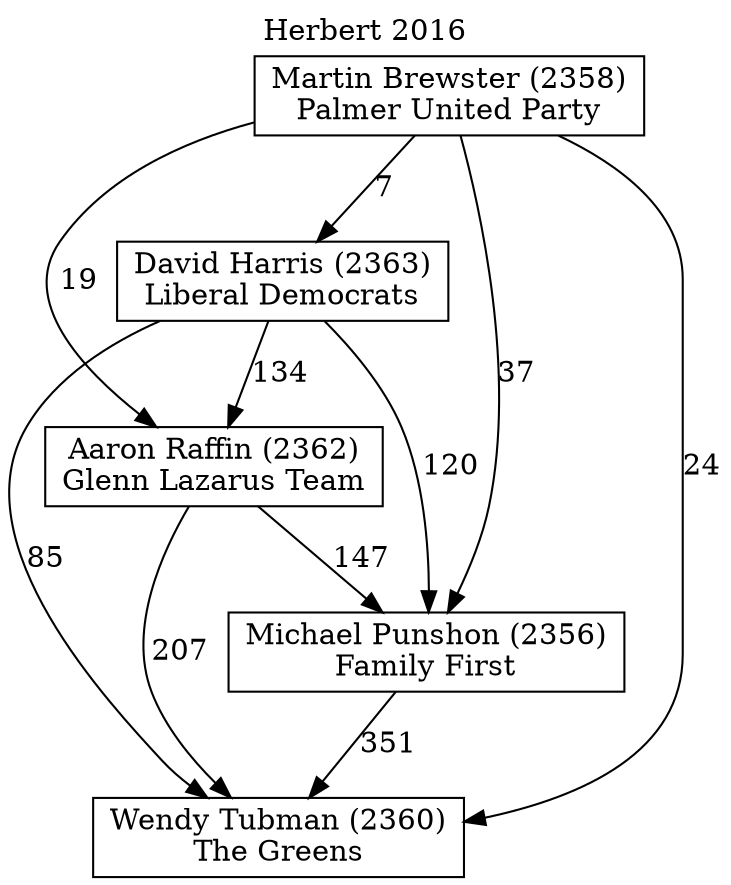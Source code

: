 // House preference flow
digraph "Wendy Tubman (2360)_Herbert_2016" {
	graph [label="Herbert 2016" labelloc=t mclimit=10]
	node [shape=box]
	"Wendy Tubman (2360)" [label="Wendy Tubman (2360)
The Greens"]
	"Michael Punshon (2356)" [label="Michael Punshon (2356)
Family First"]
	"Aaron Raffin (2362)" [label="Aaron Raffin (2362)
Glenn Lazarus Team"]
	"David Harris (2363)" [label="David Harris (2363)
Liberal Democrats"]
	"Martin Brewster (2358)" [label="Martin Brewster (2358)
Palmer United Party"]
	"Wendy Tubman (2360)" [label="Wendy Tubman (2360)
The Greens"]
	"Aaron Raffin (2362)" [label="Aaron Raffin (2362)
Glenn Lazarus Team"]
	"David Harris (2363)" [label="David Harris (2363)
Liberal Democrats"]
	"Martin Brewster (2358)" [label="Martin Brewster (2358)
Palmer United Party"]
	"Wendy Tubman (2360)" [label="Wendy Tubman (2360)
The Greens"]
	"David Harris (2363)" [label="David Harris (2363)
Liberal Democrats"]
	"Martin Brewster (2358)" [label="Martin Brewster (2358)
Palmer United Party"]
	"Wendy Tubman (2360)" [label="Wendy Tubman (2360)
The Greens"]
	"Martin Brewster (2358)" [label="Martin Brewster (2358)
Palmer United Party"]
	"Martin Brewster (2358)" [label="Martin Brewster (2358)
Palmer United Party"]
	"David Harris (2363)" [label="David Harris (2363)
Liberal Democrats"]
	"Martin Brewster (2358)" [label="Martin Brewster (2358)
Palmer United Party"]
	"Martin Brewster (2358)" [label="Martin Brewster (2358)
Palmer United Party"]
	"Aaron Raffin (2362)" [label="Aaron Raffin (2362)
Glenn Lazarus Team"]
	"David Harris (2363)" [label="David Harris (2363)
Liberal Democrats"]
	"Martin Brewster (2358)" [label="Martin Brewster (2358)
Palmer United Party"]
	"Aaron Raffin (2362)" [label="Aaron Raffin (2362)
Glenn Lazarus Team"]
	"Martin Brewster (2358)" [label="Martin Brewster (2358)
Palmer United Party"]
	"Martin Brewster (2358)" [label="Martin Brewster (2358)
Palmer United Party"]
	"David Harris (2363)" [label="David Harris (2363)
Liberal Democrats"]
	"Martin Brewster (2358)" [label="Martin Brewster (2358)
Palmer United Party"]
	"Martin Brewster (2358)" [label="Martin Brewster (2358)
Palmer United Party"]
	"Michael Punshon (2356)" [label="Michael Punshon (2356)
Family First"]
	"Aaron Raffin (2362)" [label="Aaron Raffin (2362)
Glenn Lazarus Team"]
	"David Harris (2363)" [label="David Harris (2363)
Liberal Democrats"]
	"Martin Brewster (2358)" [label="Martin Brewster (2358)
Palmer United Party"]
	"Michael Punshon (2356)" [label="Michael Punshon (2356)
Family First"]
	"David Harris (2363)" [label="David Harris (2363)
Liberal Democrats"]
	"Martin Brewster (2358)" [label="Martin Brewster (2358)
Palmer United Party"]
	"Michael Punshon (2356)" [label="Michael Punshon (2356)
Family First"]
	"Martin Brewster (2358)" [label="Martin Brewster (2358)
Palmer United Party"]
	"Martin Brewster (2358)" [label="Martin Brewster (2358)
Palmer United Party"]
	"David Harris (2363)" [label="David Harris (2363)
Liberal Democrats"]
	"Martin Brewster (2358)" [label="Martin Brewster (2358)
Palmer United Party"]
	"Martin Brewster (2358)" [label="Martin Brewster (2358)
Palmer United Party"]
	"Aaron Raffin (2362)" [label="Aaron Raffin (2362)
Glenn Lazarus Team"]
	"David Harris (2363)" [label="David Harris (2363)
Liberal Democrats"]
	"Martin Brewster (2358)" [label="Martin Brewster (2358)
Palmer United Party"]
	"Aaron Raffin (2362)" [label="Aaron Raffin (2362)
Glenn Lazarus Team"]
	"Martin Brewster (2358)" [label="Martin Brewster (2358)
Palmer United Party"]
	"Martin Brewster (2358)" [label="Martin Brewster (2358)
Palmer United Party"]
	"David Harris (2363)" [label="David Harris (2363)
Liberal Democrats"]
	"Martin Brewster (2358)" [label="Martin Brewster (2358)
Palmer United Party"]
	"Martin Brewster (2358)" [label="Martin Brewster (2358)
Palmer United Party"]
	"Michael Punshon (2356)" -> "Wendy Tubman (2360)" [label=351]
	"Aaron Raffin (2362)" -> "Michael Punshon (2356)" [label=147]
	"David Harris (2363)" -> "Aaron Raffin (2362)" [label=134]
	"Martin Brewster (2358)" -> "David Harris (2363)" [label=7]
	"Aaron Raffin (2362)" -> "Wendy Tubman (2360)" [label=207]
	"David Harris (2363)" -> "Wendy Tubman (2360)" [label=85]
	"Martin Brewster (2358)" -> "Wendy Tubman (2360)" [label=24]
	"Martin Brewster (2358)" -> "Aaron Raffin (2362)" [label=19]
	"David Harris (2363)" -> "Michael Punshon (2356)" [label=120]
	"Martin Brewster (2358)" -> "Michael Punshon (2356)" [label=37]
}
